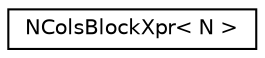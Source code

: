 digraph "Graphical Class Hierarchy"
{
  edge [fontname="Helvetica",fontsize="10",labelfontname="Helvetica",labelfontsize="10"];
  node [fontname="Helvetica",fontsize="10",shape=record];
  rankdir="LR";
  Node1 [label="NColsBlockXpr\< N \>",height=0.2,width=0.4,color="black", fillcolor="white", style="filled",URL="$struct_n_cols_block_xpr.html"];
}
